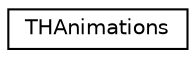 digraph "Graphical Class Hierarchy"
{
 // LATEX_PDF_SIZE
  edge [fontname="Helvetica",fontsize="10",labelfontname="Helvetica",labelfontsize="10"];
  node [fontname="Helvetica",fontsize="10",shape=record];
  rankdir="LR";
  Node0 [label="THAnimations",height=0.2,width=0.4,color="black", fillcolor="white", style="filled",URL="$classTHAnimations.html",tooltip=" "];
}

